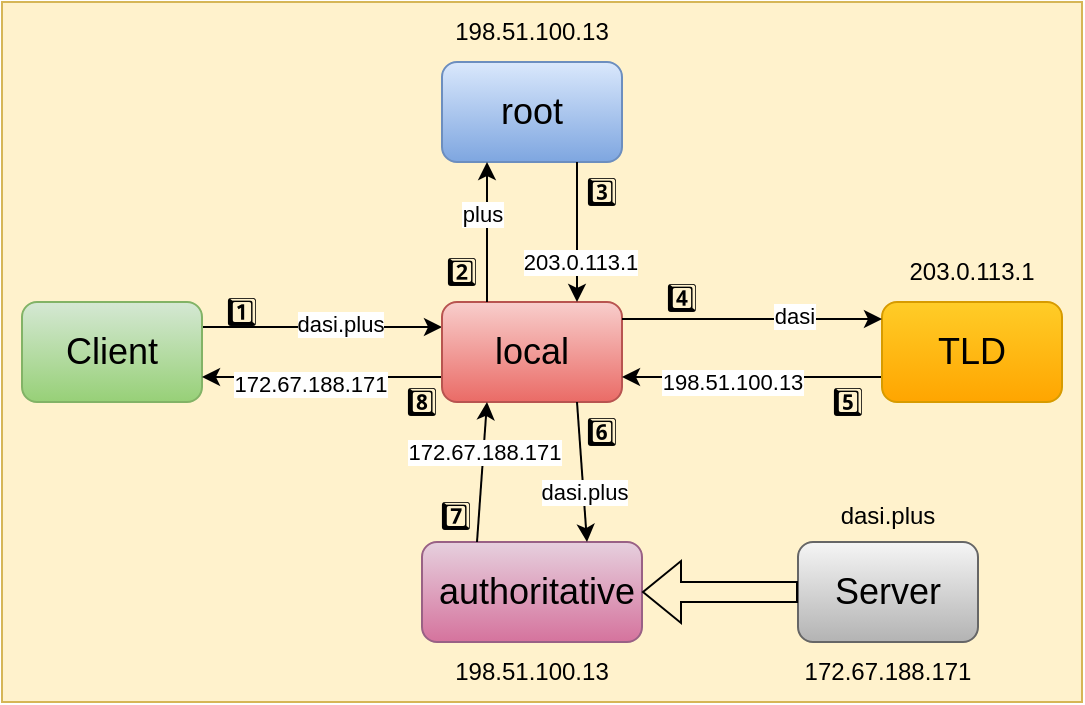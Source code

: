 <mxfile version="28.1.2">
  <diagram name="第 1 页" id="DXNposGeD8m2kUUD6dr9">
    <mxGraphModel dx="784" dy="671" grid="0" gridSize="10" guides="1" tooltips="1" connect="1" arrows="1" fold="1" page="1" pageScale="1" pageWidth="4000" pageHeight="5000" math="0" shadow="0">
      <root>
        <mxCell id="0" />
        <mxCell id="1" parent="0" />
        <mxCell id="_DVDi0-gc4gzOhhX8NLa-3" value="" style="rounded=0;whiteSpace=wrap;html=1;fillColor=#fff2cc;strokeColor=#d6b656;" vertex="1" parent="1">
          <mxGeometry x="70" y="70" width="540" height="350" as="geometry" />
        </mxCell>
        <mxCell id="_DVDi0-gc4gzOhhX8NLa-32" style="edgeStyle=orthogonalEdgeStyle;rounded=0;orthogonalLoop=1;jettySize=auto;html=1;exitX=1;exitY=0.25;exitDx=0;exitDy=0;entryX=0;entryY=0.25;entryDx=0;entryDy=0;" edge="1" parent="1" source="_DVDi0-gc4gzOhhX8NLa-4" target="_DVDi0-gc4gzOhhX8NLa-6">
          <mxGeometry relative="1" as="geometry" />
        </mxCell>
        <mxCell id="_DVDi0-gc4gzOhhX8NLa-33" value="dasi.plus" style="edgeLabel;html=1;align=center;verticalAlign=middle;resizable=0;points=[];" vertex="1" connectable="0" parent="_DVDi0-gc4gzOhhX8NLa-32">
          <mxGeometry x="-0.171" y="1" relative="1" as="geometry">
            <mxPoint x="19" y="-1" as="offset" />
          </mxGeometry>
        </mxCell>
        <mxCell id="_DVDi0-gc4gzOhhX8NLa-4" value="&lt;font style=&quot;font-size: 18px;&quot;&gt;Client&lt;/font&gt;" style="rounded=1;whiteSpace=wrap;html=1;fillColor=#d5e8d4;gradientColor=#97d077;strokeColor=#82b366;" vertex="1" parent="1">
          <mxGeometry x="80" y="220" width="90" height="50" as="geometry" />
        </mxCell>
        <mxCell id="_DVDi0-gc4gzOhhX8NLa-55" style="edgeStyle=orthogonalEdgeStyle;rounded=0;orthogonalLoop=1;jettySize=auto;html=1;exitX=0;exitY=0.75;exitDx=0;exitDy=0;entryX=1;entryY=0.75;entryDx=0;entryDy=0;" edge="1" parent="1" source="_DVDi0-gc4gzOhhX8NLa-6" target="_DVDi0-gc4gzOhhX8NLa-4">
          <mxGeometry relative="1" as="geometry" />
        </mxCell>
        <mxCell id="_DVDi0-gc4gzOhhX8NLa-56" value="172.67.188.171" style="edgeLabel;html=1;align=center;verticalAlign=middle;resizable=0;points=[];" vertex="1" connectable="0" parent="_DVDi0-gc4gzOhhX8NLa-55">
          <mxGeometry x="0.616" relative="1" as="geometry">
            <mxPoint x="31" y="3" as="offset" />
          </mxGeometry>
        </mxCell>
        <mxCell id="_DVDi0-gc4gzOhhX8NLa-6" value="&lt;span style=&quot;font-size: 18px;&quot;&gt;local&lt;/span&gt;" style="rounded=1;whiteSpace=wrap;html=1;fillColor=#f8cecc;gradientColor=#ea6b66;strokeColor=#b85450;" vertex="1" parent="1">
          <mxGeometry x="290" y="220" width="90" height="50" as="geometry" />
        </mxCell>
        <mxCell id="_DVDi0-gc4gzOhhX8NLa-7" style="edgeStyle=orthogonalEdgeStyle;rounded=0;orthogonalLoop=1;jettySize=auto;html=1;exitX=0.5;exitY=1;exitDx=0;exitDy=0;" edge="1" parent="1" source="_DVDi0-gc4gzOhhX8NLa-4" target="_DVDi0-gc4gzOhhX8NLa-4">
          <mxGeometry relative="1" as="geometry" />
        </mxCell>
        <mxCell id="_DVDi0-gc4gzOhhX8NLa-10" value="&lt;span style=&quot;font-size: 18px;&quot;&gt;root&lt;/span&gt;" style="rounded=1;whiteSpace=wrap;html=1;fillColor=#dae8fc;gradientColor=#7ea6e0;strokeColor=#6c8ebf;" vertex="1" parent="1">
          <mxGeometry x="290" y="100" width="90" height="50" as="geometry" />
        </mxCell>
        <mxCell id="_DVDi0-gc4gzOhhX8NLa-38" style="edgeStyle=orthogonalEdgeStyle;rounded=0;orthogonalLoop=1;jettySize=auto;html=1;exitX=0;exitY=0.75;exitDx=0;exitDy=0;entryX=1;entryY=0.75;entryDx=0;entryDy=0;" edge="1" parent="1" source="_DVDi0-gc4gzOhhX8NLa-11" target="_DVDi0-gc4gzOhhX8NLa-6">
          <mxGeometry relative="1" as="geometry" />
        </mxCell>
        <mxCell id="_DVDi0-gc4gzOhhX8NLa-39" value="198.51.100.13" style="edgeLabel;html=1;align=center;verticalAlign=middle;resizable=0;points=[];" vertex="1" connectable="0" parent="_DVDi0-gc4gzOhhX8NLa-38">
          <mxGeometry x="0.525" y="2" relative="1" as="geometry">
            <mxPoint x="24" as="offset" />
          </mxGeometry>
        </mxCell>
        <mxCell id="_DVDi0-gc4gzOhhX8NLa-11" value="&lt;span style=&quot;font-size: 18px;&quot;&gt;TLD&lt;/span&gt;" style="rounded=1;whiteSpace=wrap;html=1;fillColor=#ffcd28;gradientColor=#ffa500;strokeColor=#d79b00;" vertex="1" parent="1">
          <mxGeometry x="510" y="220" width="90" height="50" as="geometry" />
        </mxCell>
        <mxCell id="_DVDi0-gc4gzOhhX8NLa-12" value="&lt;span style=&quot;font-size: 18px;&quot;&gt;&amp;nbsp;authoritative&lt;/span&gt;" style="rounded=1;whiteSpace=wrap;html=1;fillColor=#e6d0de;gradientColor=#d5739d;strokeColor=#996185;" vertex="1" parent="1">
          <mxGeometry x="280" y="340" width="110" height="50" as="geometry" />
        </mxCell>
        <mxCell id="_DVDi0-gc4gzOhhX8NLa-16" value="" style="endArrow=classic;html=1;rounded=0;exitX=0.25;exitY=0;exitDx=0;exitDy=0;entryX=0.25;entryY=1;entryDx=0;entryDy=0;" edge="1" parent="1" source="_DVDi0-gc4gzOhhX8NLa-6" target="_DVDi0-gc4gzOhhX8NLa-10">
          <mxGeometry width="50" height="50" relative="1" as="geometry">
            <mxPoint x="330" y="200" as="sourcePoint" />
            <mxPoint x="380" y="150" as="targetPoint" />
          </mxGeometry>
        </mxCell>
        <mxCell id="_DVDi0-gc4gzOhhX8NLa-18" value="plus" style="edgeLabel;html=1;align=center;verticalAlign=middle;resizable=0;points=[];" vertex="1" connectable="0" parent="_DVDi0-gc4gzOhhX8NLa-16">
          <mxGeometry x="-0.1" y="3" relative="1" as="geometry">
            <mxPoint y="-13" as="offset" />
          </mxGeometry>
        </mxCell>
        <mxCell id="_DVDi0-gc4gzOhhX8NLa-17" value="" style="endArrow=classic;html=1;rounded=0;exitX=0.75;exitY=1;exitDx=0;exitDy=0;entryX=0.75;entryY=0;entryDx=0;entryDy=0;" edge="1" parent="1" source="_DVDi0-gc4gzOhhX8NLa-10" target="_DVDi0-gc4gzOhhX8NLa-6">
          <mxGeometry width="50" height="50" relative="1" as="geometry">
            <mxPoint x="290" y="250" as="sourcePoint" />
            <mxPoint x="360" y="180" as="targetPoint" />
          </mxGeometry>
        </mxCell>
        <mxCell id="_DVDi0-gc4gzOhhX8NLa-19" value="203.0.113.1" style="edgeLabel;html=1;align=center;verticalAlign=middle;resizable=0;points=[];" vertex="1" connectable="0" parent="_DVDi0-gc4gzOhhX8NLa-17">
          <mxGeometry x="-0.019" y="1" relative="1" as="geometry">
            <mxPoint y="15" as="offset" />
          </mxGeometry>
        </mxCell>
        <mxCell id="_DVDi0-gc4gzOhhX8NLa-20" value="198.51.100.13" style="text;html=1;align=center;verticalAlign=middle;whiteSpace=wrap;rounded=0;" vertex="1" parent="1">
          <mxGeometry x="305" y="70" width="60" height="30" as="geometry" />
        </mxCell>
        <mxCell id="_DVDi0-gc4gzOhhX8NLa-21" value="203.0.113.1" style="text;html=1;align=center;verticalAlign=middle;whiteSpace=wrap;rounded=0;" vertex="1" parent="1">
          <mxGeometry x="525" y="190" width="60" height="30" as="geometry" />
        </mxCell>
        <mxCell id="_DVDi0-gc4gzOhhX8NLa-22" value="198.51.100.13" style="text;html=1;align=center;verticalAlign=middle;whiteSpace=wrap;rounded=0;" vertex="1" parent="1">
          <mxGeometry x="305" y="390" width="60" height="30" as="geometry" />
        </mxCell>
        <mxCell id="_DVDi0-gc4gzOhhX8NLa-24" value="&lt;font style=&quot;font-size: 14px;&quot;&gt;2️⃣&lt;/font&gt;" style="text;html=1;align=center;verticalAlign=middle;whiteSpace=wrap;rounded=0;" vertex="1" parent="1">
          <mxGeometry x="270" y="190" width="60" height="30" as="geometry" />
        </mxCell>
        <mxCell id="_DVDi0-gc4gzOhhX8NLa-25" value="&lt;font style=&quot;font-size: 14px;&quot;&gt;1️⃣&lt;/font&gt;" style="text;html=1;align=center;verticalAlign=middle;whiteSpace=wrap;rounded=0;" vertex="1" parent="1">
          <mxGeometry x="160" y="210" width="60" height="30" as="geometry" />
        </mxCell>
        <mxCell id="_DVDi0-gc4gzOhhX8NLa-26" value="&lt;font style=&quot;font-size: 14px;&quot;&gt;3️⃣&lt;/font&gt;" style="text;html=1;align=center;verticalAlign=middle;whiteSpace=wrap;rounded=0;" vertex="1" parent="1">
          <mxGeometry x="340" y="150" width="60" height="30" as="geometry" />
        </mxCell>
        <mxCell id="_DVDi0-gc4gzOhhX8NLa-28" value="" style="endArrow=classic;html=1;rounded=0;exitX=1;exitY=0.25;exitDx=0;exitDy=0;entryX=0;entryY=0.25;entryDx=0;entryDy=0;" edge="1" parent="1">
          <mxGeometry width="50" height="50" relative="1" as="geometry">
            <mxPoint x="380.0" y="228.5" as="sourcePoint" />
            <mxPoint x="510" y="228.5" as="targetPoint" />
          </mxGeometry>
        </mxCell>
        <mxCell id="_DVDi0-gc4gzOhhX8NLa-29" value="dasi" style="edgeLabel;html=1;align=center;verticalAlign=middle;resizable=0;points=[];" vertex="1" connectable="0" parent="_DVDi0-gc4gzOhhX8NLa-28">
          <mxGeometry x="-0.1" y="3" relative="1" as="geometry">
            <mxPoint x="27" y="1" as="offset" />
          </mxGeometry>
        </mxCell>
        <mxCell id="_DVDi0-gc4gzOhhX8NLa-34" value="&lt;font style=&quot;font-size: 14px;&quot;&gt;4️⃣&lt;/font&gt;" style="text;html=1;align=center;verticalAlign=middle;whiteSpace=wrap;rounded=0;" vertex="1" parent="1">
          <mxGeometry x="380" y="203" width="60" height="30" as="geometry" />
        </mxCell>
        <mxCell id="_DVDi0-gc4gzOhhX8NLa-40" value="&lt;font style=&quot;font-size: 14px;&quot;&gt;5️⃣&lt;/font&gt;" style="text;html=1;align=center;verticalAlign=middle;whiteSpace=wrap;rounded=0;" vertex="1" parent="1">
          <mxGeometry x="463" y="255" width="60" height="30" as="geometry" />
        </mxCell>
        <mxCell id="_DVDi0-gc4gzOhhX8NLa-44" value="" style="endArrow=classic;html=1;rounded=0;exitX=0.75;exitY=1;exitDx=0;exitDy=0;entryX=0.75;entryY=0;entryDx=0;entryDy=0;" edge="1" parent="1" source="_DVDi0-gc4gzOhhX8NLa-6" target="_DVDi0-gc4gzOhhX8NLa-12">
          <mxGeometry width="50" height="50" relative="1" as="geometry">
            <mxPoint x="365" y="300" as="sourcePoint" />
            <mxPoint x="495.0" y="300" as="targetPoint" />
          </mxGeometry>
        </mxCell>
        <mxCell id="_DVDi0-gc4gzOhhX8NLa-52" value="dasi.plus" style="edgeLabel;html=1;align=center;verticalAlign=middle;resizable=0;points=[];" vertex="1" connectable="0" parent="_DVDi0-gc4gzOhhX8NLa-44">
          <mxGeometry x="0.267" relative="1" as="geometry">
            <mxPoint as="offset" />
          </mxGeometry>
        </mxCell>
        <mxCell id="_DVDi0-gc4gzOhhX8NLa-47" value="" style="endArrow=classic;html=1;rounded=0;exitX=0.25;exitY=0;exitDx=0;exitDy=0;entryX=0.25;entryY=1;entryDx=0;entryDy=0;" edge="1" parent="1" source="_DVDi0-gc4gzOhhX8NLa-12" target="_DVDi0-gc4gzOhhX8NLa-6">
          <mxGeometry width="50" height="50" relative="1" as="geometry">
            <mxPoint x="360" y="290" as="sourcePoint" />
            <mxPoint x="365" y="360" as="targetPoint" />
          </mxGeometry>
        </mxCell>
        <mxCell id="_DVDi0-gc4gzOhhX8NLa-54" value="172.67.188.171" style="edgeLabel;html=1;align=center;verticalAlign=middle;resizable=0;points=[];" vertex="1" connectable="0" parent="_DVDi0-gc4gzOhhX8NLa-47">
          <mxGeometry x="0.303" relative="1" as="geometry">
            <mxPoint as="offset" />
          </mxGeometry>
        </mxCell>
        <mxCell id="_DVDi0-gc4gzOhhX8NLa-49" value="&lt;font style=&quot;font-size: 14px;&quot;&gt;6️⃣&lt;/font&gt;" style="text;html=1;align=center;verticalAlign=middle;whiteSpace=wrap;rounded=0;" vertex="1" parent="1">
          <mxGeometry x="340" y="270" width="60" height="30" as="geometry" />
        </mxCell>
        <mxCell id="_DVDi0-gc4gzOhhX8NLa-50" value="&lt;font style=&quot;font-size: 14px;&quot;&gt;7️⃣&lt;/font&gt;" style="text;html=1;align=center;verticalAlign=middle;whiteSpace=wrap;rounded=0;" vertex="1" parent="1">
          <mxGeometry x="267" y="312" width="60" height="30" as="geometry" />
        </mxCell>
        <mxCell id="_DVDi0-gc4gzOhhX8NLa-57" value="&lt;span style=&quot;font-size: 14px;&quot;&gt;8️⃣&lt;/span&gt;" style="text;html=1;align=center;verticalAlign=middle;whiteSpace=wrap;rounded=0;" vertex="1" parent="1">
          <mxGeometry x="250" y="255" width="60" height="30" as="geometry" />
        </mxCell>
        <mxCell id="_DVDi0-gc4gzOhhX8NLa-58" value="&lt;span style=&quot;font-size: 18px;&quot;&gt;Server&lt;/span&gt;" style="rounded=1;whiteSpace=wrap;html=1;fillColor=#f5f5f5;strokeColor=#666666;gradientColor=#b3b3b3;" vertex="1" parent="1">
          <mxGeometry x="468" y="340" width="90" height="50" as="geometry" />
        </mxCell>
        <mxCell id="_DVDi0-gc4gzOhhX8NLa-59" value="172.67.188.171" style="text;html=1;align=center;verticalAlign=middle;whiteSpace=wrap;rounded=0;" vertex="1" parent="1">
          <mxGeometry x="483" y="390" width="60" height="30" as="geometry" />
        </mxCell>
        <mxCell id="_DVDi0-gc4gzOhhX8NLa-62" value="dasi.plus" style="text;html=1;align=center;verticalAlign=middle;whiteSpace=wrap;rounded=0;" vertex="1" parent="1">
          <mxGeometry x="483" y="312" width="60" height="30" as="geometry" />
        </mxCell>
        <mxCell id="_DVDi0-gc4gzOhhX8NLa-66" value="" style="shape=flexArrow;endArrow=classic;html=1;rounded=0;exitX=0;exitY=0.5;exitDx=0;exitDy=0;entryX=1;entryY=0.5;entryDx=0;entryDy=0;" edge="1" parent="1" source="_DVDi0-gc4gzOhhX8NLa-58" target="_DVDi0-gc4gzOhhX8NLa-12">
          <mxGeometry width="50" height="50" relative="1" as="geometry">
            <mxPoint x="379" y="290" as="sourcePoint" />
            <mxPoint x="429" y="240" as="targetPoint" />
          </mxGeometry>
        </mxCell>
      </root>
    </mxGraphModel>
  </diagram>
</mxfile>
